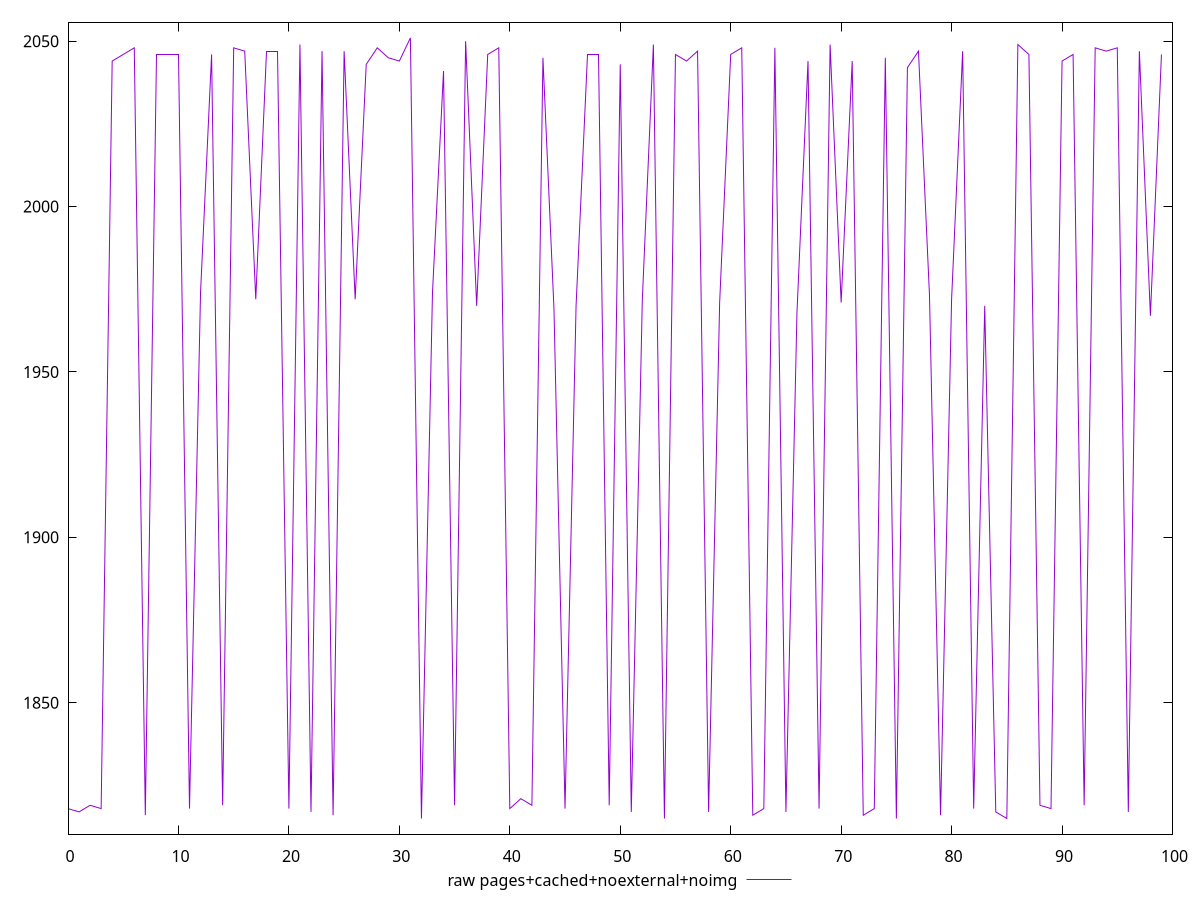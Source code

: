 $_rawPagesCachedNoexternalNoimg <<EOF
1818
1817
1819
1818
2044
2046
2048
1816
2046
2046
2046
1818
1974
2046
1819
2048
2047
1972
2047
2047
1818
2049
1817
2047
1816
2047
1972
2043
2048
2045
2044
2051
1815
1974
2041
1819
2050
1970
2046
2048
1818
1821
1819
2045
1969
1818
1970
2046
2046
1819
2043
1817
1972
2049
1815
2046
2044
2047
1817
1971
2046
2048
1816
1818
2048
1817
1968
2044
1818
2049
1971
2044
1816
1818
2045
1815
2042
2047
1973
1816
1972
2047
1818
1970
1817
1815
2049
2046
1819
1818
2044
2046
1819
2048
2047
2048
1817
2047
1967
2046
EOF
set key outside below
set terminal pngcairo
set output "report_00006_2020-11-02T20-21-41.718Z/metrics/pages+cached+noexternal+noimg//raw.png"
set yrange [1810.28:2055.72]
plot $_rawPagesCachedNoexternalNoimg title "raw pages+cached+noexternal+noimg" with line ,